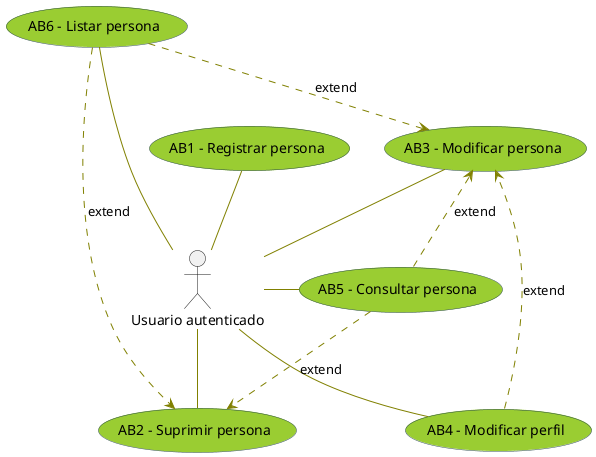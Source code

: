 @startuml

skinparam usecase {
Backgroundcolor YellowGreen
Bordercolor DarkSlateGrey

ArrowColor Olive
}

/' ACTORES '/
actor :Usuario autenticado: as Act1

/' CASOS DE USO '/
(AB1 - Registrar persona) as AB1
(AB2 - Suprimir persona) as AB2
(AB3 - Modificar persona) as AB3
(AB4 - Modificar perfil) as AB4
(AB5 - Consultar persona) as AB5
(AB6 - Listar persona) as AB6

/' RELACIONES '/
Act1 -up- AB1
Act1 -- AB2
Act1 -up- AB3
Act1 -- AB4
Act1 -r- AB5
Act1 -l- AB6

AB4 ..> AB3 : extend
AB5 ..> AB2 : extend
AB5 ..> AB3 : extend
AB6 ..> AB2 : extend
AB6 ..> AB3 : extend

@enduml
